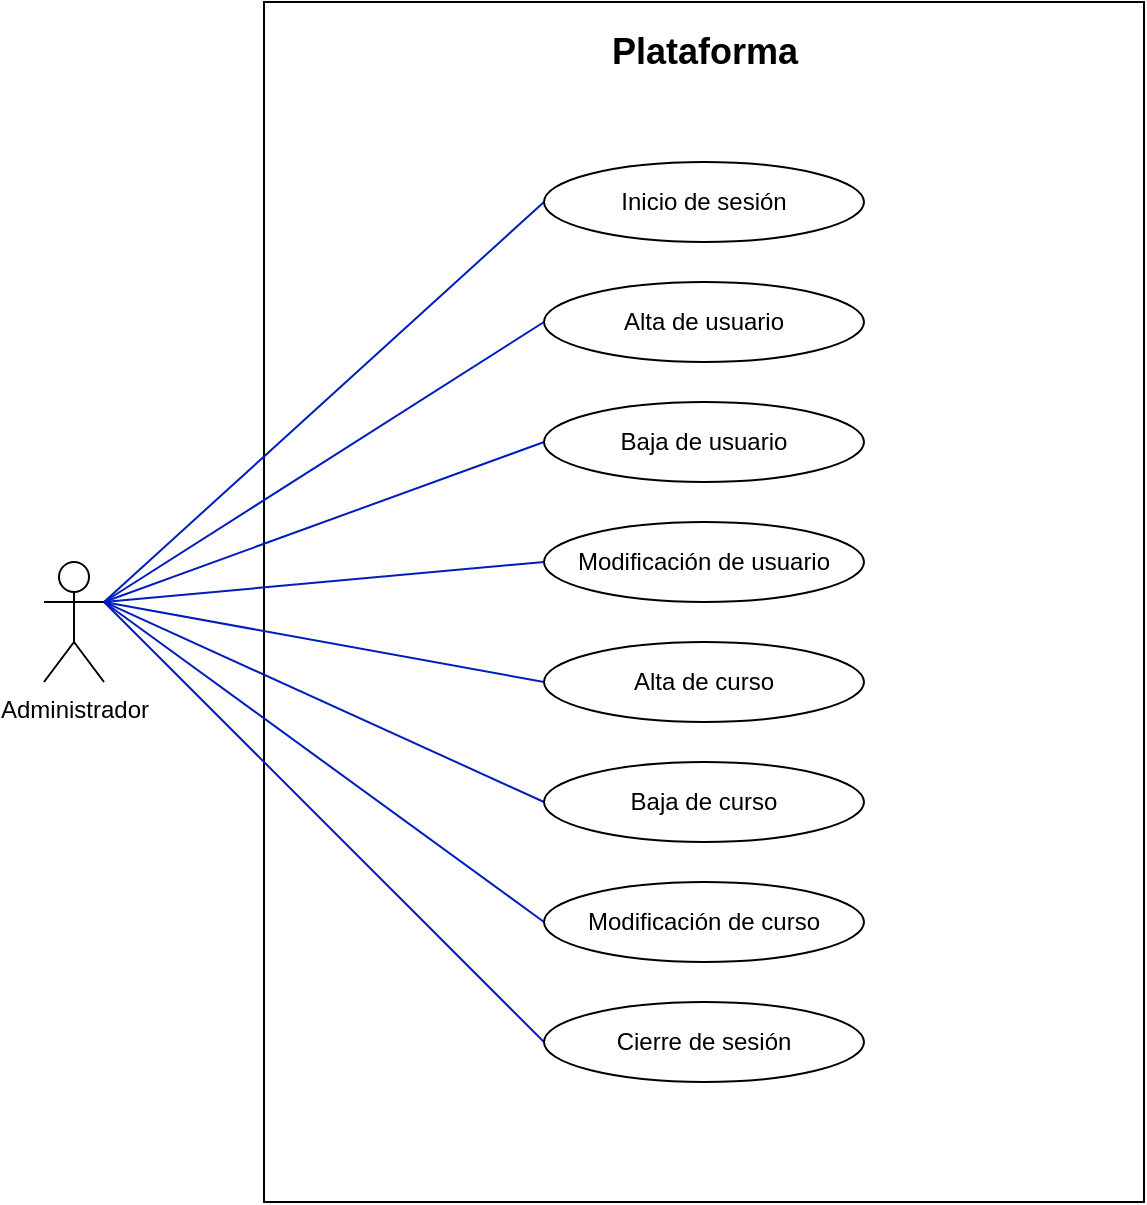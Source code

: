 <mxfile>
    <diagram id="UFrsMiwHSrHtzXYc2tOW" name="Page-1">
        <mxGraphModel dx="842" dy="610" grid="1" gridSize="10" guides="1" tooltips="1" connect="1" arrows="1" fold="1" page="1" pageScale="1" pageWidth="827" pageHeight="1169" math="0" shadow="0">
            <root>
                <mxCell id="0"/>
                <mxCell id="1" parent="0"/>
                <mxCell id="3" value="" style="rounded=0;whiteSpace=wrap;html=1;" vertex="1" parent="1">
                    <mxGeometry x="160" y="40" width="440" height="600" as="geometry"/>
                </mxCell>
                <mxCell id="14" style="rounded=0;orthogonalLoop=1;jettySize=auto;html=1;entryX=0;entryY=0.5;entryDx=0;entryDy=0;fontSize=18;endArrow=none;endFill=0;fillColor=#0050ef;strokeColor=#001DBC;exitX=1;exitY=0.333;exitDx=0;exitDy=0;exitPerimeter=0;" edge="1" parent="1" source="4" target="5">
                    <mxGeometry relative="1" as="geometry"/>
                </mxCell>
                <mxCell id="15" style="edgeStyle=none;rounded=0;orthogonalLoop=1;jettySize=auto;html=1;entryX=0;entryY=0.5;entryDx=0;entryDy=0;endArrow=none;endFill=0;fontSize=18;fillColor=#0050ef;strokeColor=#001DBC;" edge="1" parent="1" target="7">
                    <mxGeometry relative="1" as="geometry">
                        <mxPoint x="80" y="340" as="sourcePoint"/>
                    </mxGeometry>
                </mxCell>
                <mxCell id="16" style="edgeStyle=none;rounded=0;orthogonalLoop=1;jettySize=auto;html=1;entryX=0;entryY=0.5;entryDx=0;entryDy=0;endArrow=none;endFill=0;fontSize=18;exitX=1;exitY=0.333;exitDx=0;exitDy=0;exitPerimeter=0;fillColor=#0050ef;strokeColor=#001DBC;" edge="1" parent="1" source="4" target="8">
                    <mxGeometry relative="1" as="geometry">
                        <mxPoint x="120" y="220" as="sourcePoint"/>
                    </mxGeometry>
                </mxCell>
                <mxCell id="17" style="edgeStyle=none;rounded=0;orthogonalLoop=1;jettySize=auto;html=1;entryX=0;entryY=0.5;entryDx=0;entryDy=0;endArrow=none;endFill=0;fontSize=18;exitX=1;exitY=0.333;exitDx=0;exitDy=0;exitPerimeter=0;fillColor=#0050ef;strokeColor=#001DBC;" edge="1" parent="1" source="4" target="9">
                    <mxGeometry relative="1" as="geometry">
                        <mxPoint x="110" y="240" as="sourcePoint"/>
                    </mxGeometry>
                </mxCell>
                <mxCell id="18" style="edgeStyle=none;rounded=0;orthogonalLoop=1;jettySize=auto;html=1;entryX=0;entryY=0.5;entryDx=0;entryDy=0;endArrow=none;endFill=0;fontSize=18;fillColor=#0050ef;strokeColor=#001DBC;" edge="1" parent="1" target="10">
                    <mxGeometry relative="1" as="geometry">
                        <mxPoint x="80" y="340" as="sourcePoint"/>
                    </mxGeometry>
                </mxCell>
                <mxCell id="19" style="edgeStyle=none;rounded=0;orthogonalLoop=1;jettySize=auto;html=1;entryX=0;entryY=0.5;entryDx=0;entryDy=0;endArrow=none;endFill=0;fontSize=18;exitX=1;exitY=0.333;exitDx=0;exitDy=0;exitPerimeter=0;fillColor=#0050ef;strokeColor=#001DBC;" edge="1" parent="1" source="4" target="11">
                    <mxGeometry relative="1" as="geometry">
                        <mxPoint x="100" y="240" as="sourcePoint"/>
                    </mxGeometry>
                </mxCell>
                <mxCell id="20" style="edgeStyle=none;rounded=0;orthogonalLoop=1;jettySize=auto;html=1;entryX=0;entryY=0.5;entryDx=0;entryDy=0;endArrow=none;endFill=0;fontSize=18;exitX=1;exitY=0.333;exitDx=0;exitDy=0;exitPerimeter=0;fillColor=#0050ef;strokeColor=#001DBC;" edge="1" parent="1" source="4" target="12">
                    <mxGeometry relative="1" as="geometry">
                        <mxPoint x="110" y="240" as="sourcePoint"/>
                    </mxGeometry>
                </mxCell>
                <mxCell id="21" style="edgeStyle=none;rounded=0;orthogonalLoop=1;jettySize=auto;html=1;entryX=0;entryY=0.5;entryDx=0;entryDy=0;endArrow=none;endFill=0;fontSize=18;exitX=1;exitY=0.333;exitDx=0;exitDy=0;exitPerimeter=0;fillColor=#0050ef;strokeColor=#001DBC;" edge="1" parent="1" source="4" target="13">
                    <mxGeometry relative="1" as="geometry">
                        <mxPoint x="90" y="440" as="sourcePoint"/>
                    </mxGeometry>
                </mxCell>
                <mxCell id="4" value="Administrador" style="shape=umlActor;verticalLabelPosition=bottom;verticalAlign=top;html=1;outlineConnect=0;" vertex="1" parent="1">
                    <mxGeometry x="50" y="320" width="30" height="60" as="geometry"/>
                </mxCell>
                <mxCell id="5" value="Inicio de sesión" style="ellipse;whiteSpace=wrap;html=1;" vertex="1" parent="1">
                    <mxGeometry x="300" y="120" width="160" height="40" as="geometry"/>
                </mxCell>
                <mxCell id="6" value="&lt;font style=&quot;font-size: 18px;&quot;&gt;Plataforma&lt;/font&gt;" style="text;strokeColor=none;fillColor=none;html=1;fontSize=18;fontStyle=1;verticalAlign=middle;align=center;" vertex="1" parent="1">
                    <mxGeometry x="300" y="50" width="160" height="30" as="geometry"/>
                </mxCell>
                <mxCell id="7" value="Alta de usuario" style="ellipse;whiteSpace=wrap;html=1;" vertex="1" parent="1">
                    <mxGeometry x="300" y="180" width="160" height="40" as="geometry"/>
                </mxCell>
                <mxCell id="8" value="Baja de usuario" style="ellipse;whiteSpace=wrap;html=1;" vertex="1" parent="1">
                    <mxGeometry x="300" y="240" width="160" height="40" as="geometry"/>
                </mxCell>
                <mxCell id="9" value="Modificación de usuario" style="ellipse;whiteSpace=wrap;html=1;" vertex="1" parent="1">
                    <mxGeometry x="300" y="300" width="160" height="40" as="geometry"/>
                </mxCell>
                <mxCell id="10" value="Alta de curso" style="ellipse;whiteSpace=wrap;html=1;" vertex="1" parent="1">
                    <mxGeometry x="300" y="360" width="160" height="40" as="geometry"/>
                </mxCell>
                <mxCell id="11" value="Baja de curso" style="ellipse;whiteSpace=wrap;html=1;" vertex="1" parent="1">
                    <mxGeometry x="300" y="420" width="160" height="40" as="geometry"/>
                </mxCell>
                <mxCell id="12" value="Modificación de curso" style="ellipse;whiteSpace=wrap;html=1;" vertex="1" parent="1">
                    <mxGeometry x="300" y="480" width="160" height="40" as="geometry"/>
                </mxCell>
                <mxCell id="13" value="Cierre de sesión" style="ellipse;whiteSpace=wrap;html=1;" vertex="1" parent="1">
                    <mxGeometry x="300" y="540" width="160" height="40" as="geometry"/>
                </mxCell>
            </root>
        </mxGraphModel>
    </diagram>
</mxfile>
